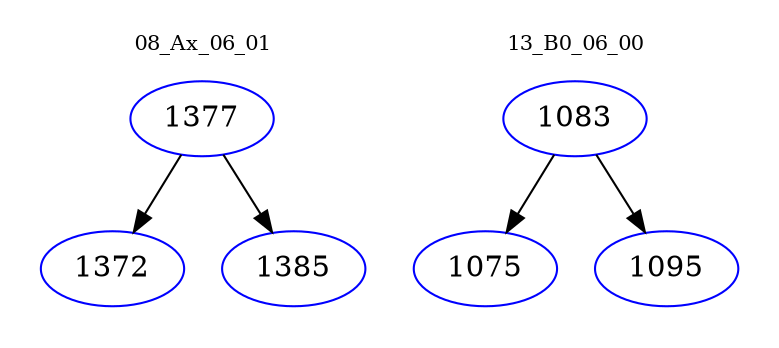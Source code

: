 digraph{
subgraph cluster_0 {
color = white
label = "08_Ax_06_01";
fontsize=10;
T0_1377 [label="1377", color="blue"]
T0_1377 -> T0_1372 [color="black"]
T0_1372 [label="1372", color="blue"]
T0_1377 -> T0_1385 [color="black"]
T0_1385 [label="1385", color="blue"]
}
subgraph cluster_1 {
color = white
label = "13_B0_06_00";
fontsize=10;
T1_1083 [label="1083", color="blue"]
T1_1083 -> T1_1075 [color="black"]
T1_1075 [label="1075", color="blue"]
T1_1083 -> T1_1095 [color="black"]
T1_1095 [label="1095", color="blue"]
}
}
